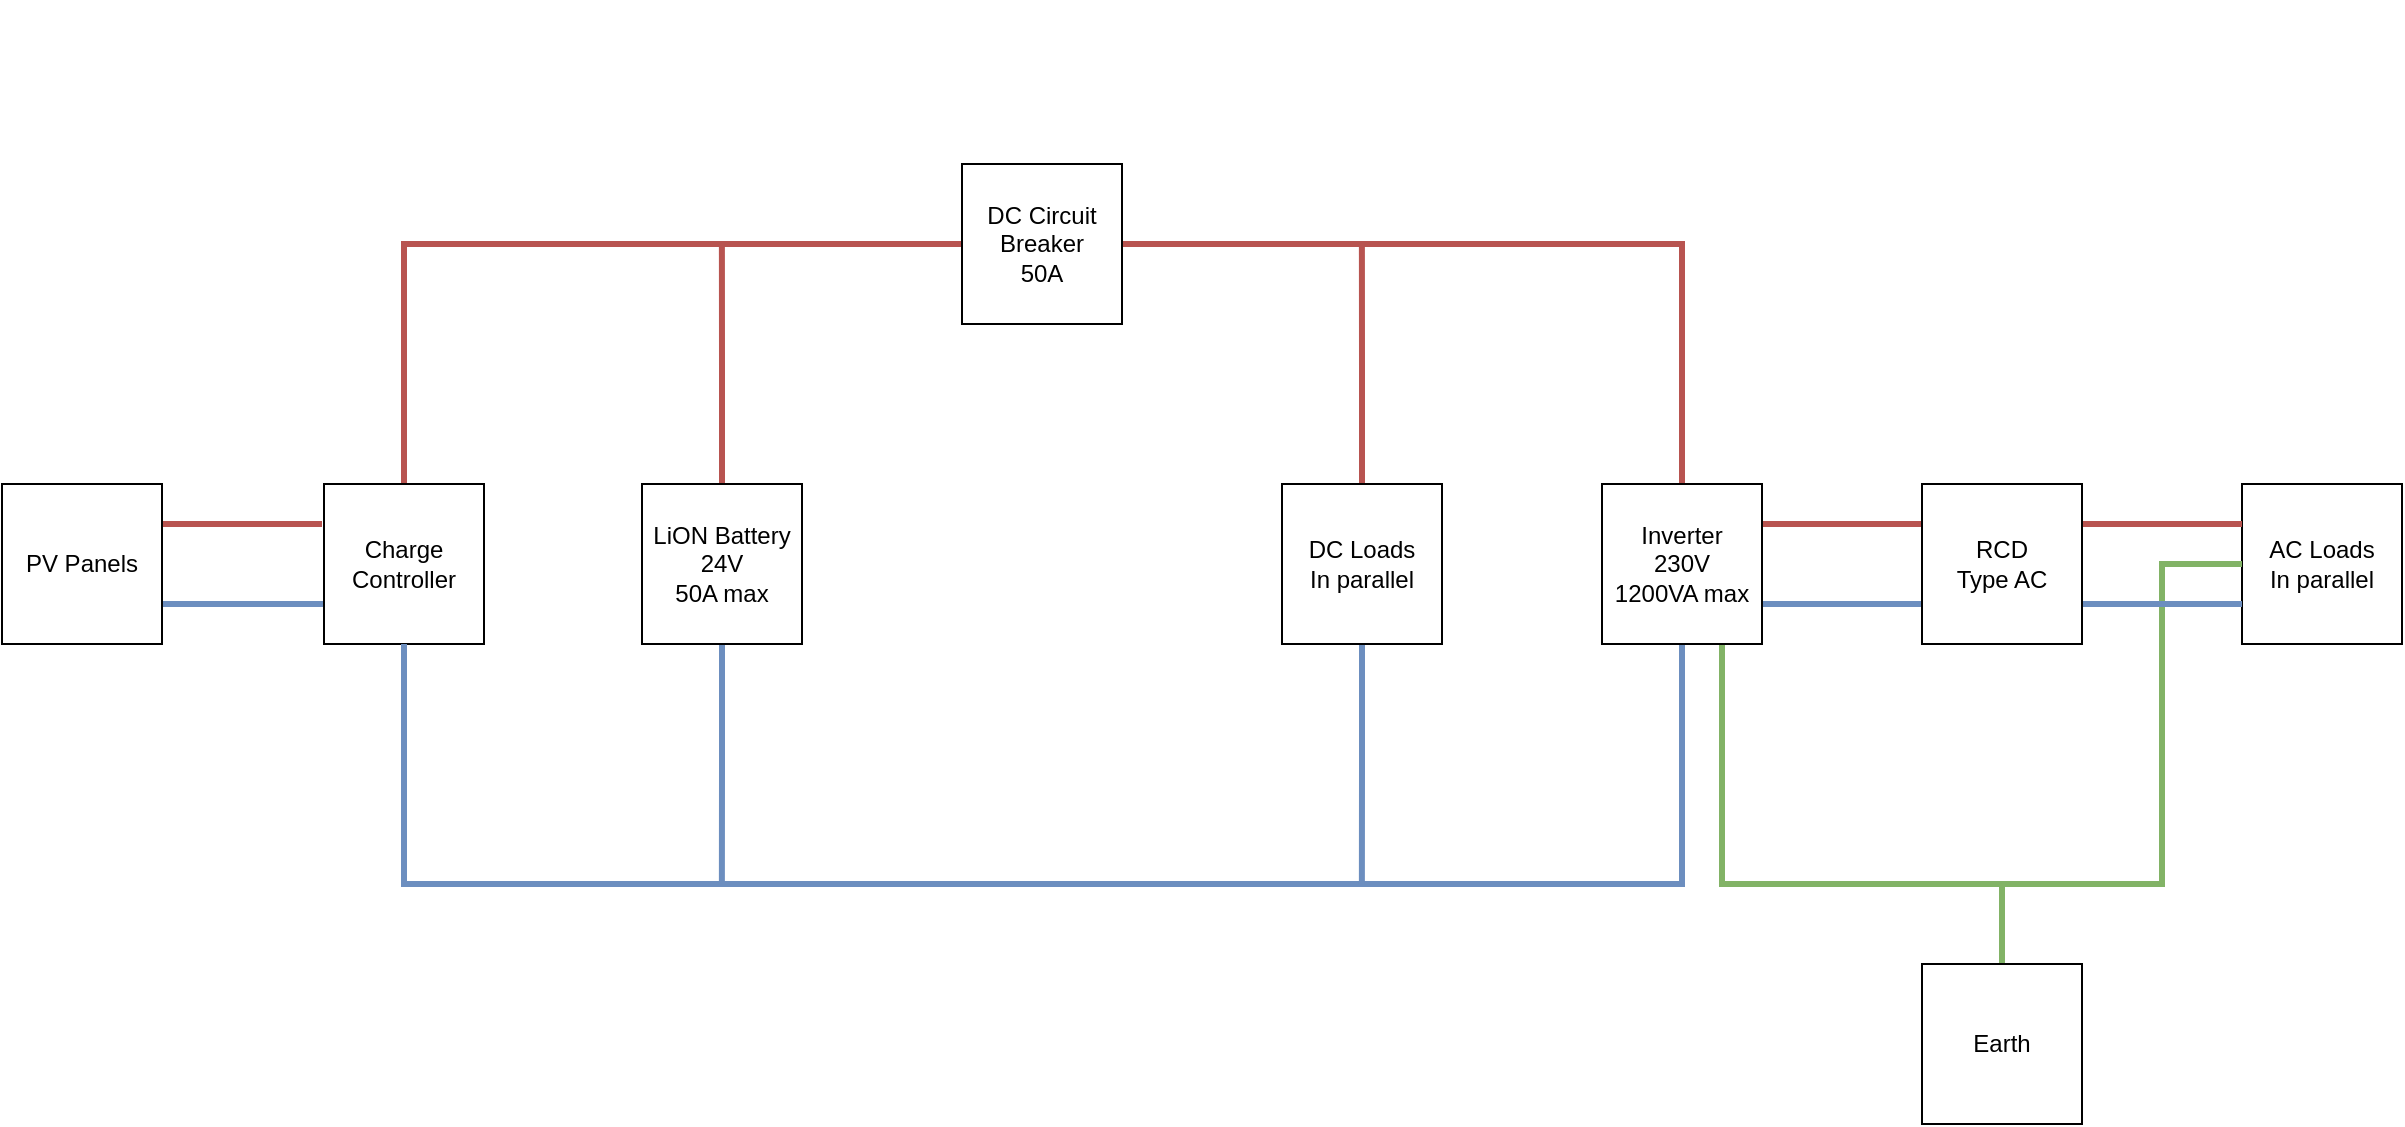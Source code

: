 <mxfile version="18.0.7" type="device"><diagram id="6BfrK1fkAyPQBsfpyjmi" name="Page-1"><mxGraphModel dx="3666" dy="2357" grid="1" gridSize="10" guides="1" tooltips="1" connect="1" arrows="1" fold="1" page="1" pageScale="1" pageWidth="827" pageHeight="1169" math="0" shadow="0"><root><mxCell id="0"/><mxCell id="1" parent="0"/><mxCell id="BrBDZ8fD_kLdMnPQVAhq-74" style="edgeStyle=orthogonalEdgeStyle;rounded=0;orthogonalLoop=1;jettySize=auto;html=1;exitX=1;exitY=0.25;exitDx=0;exitDy=0;endArrow=none;endFill=0;strokeWidth=3;fillColor=#f8cecc;strokeColor=#b85450;" edge="1" parent="1" source="BrBDZ8fD_kLdMnPQVAhq-67"><mxGeometry relative="1" as="geometry"><mxPoint x="1200" y="500" as="targetPoint"/></mxGeometry></mxCell><mxCell id="BrBDZ8fD_kLdMnPQVAhq-75" style="edgeStyle=orthogonalEdgeStyle;rounded=0;orthogonalLoop=1;jettySize=auto;html=1;exitX=1;exitY=0.75;exitDx=0;exitDy=0;entryX=0;entryY=0.75;entryDx=0;entryDy=0;endArrow=none;endFill=0;strokeWidth=3;fillColor=#dae8fc;strokeColor=#6c8ebf;" edge="1" parent="1" source="BrBDZ8fD_kLdMnPQVAhq-67" target="BrBDZ8fD_kLdMnPQVAhq-68"><mxGeometry relative="1" as="geometry"/></mxCell><mxCell id="BrBDZ8fD_kLdMnPQVAhq-67" value="PV Panels" style="whiteSpace=wrap;html=1;aspect=fixed;" vertex="1" parent="1"><mxGeometry x="1040" y="480" width="80" height="80" as="geometry"/></mxCell><mxCell id="BrBDZ8fD_kLdMnPQVAhq-100" style="edgeStyle=orthogonalEdgeStyle;rounded=0;orthogonalLoop=1;jettySize=auto;html=1;exitX=0.5;exitY=0;exitDx=0;exitDy=0;entryX=0;entryY=0.5;entryDx=0;entryDy=0;endArrow=none;endFill=0;strokeWidth=3;fillColor=#f8cecc;strokeColor=#b85450;" edge="1" parent="1" source="BrBDZ8fD_kLdMnPQVAhq-68" target="BrBDZ8fD_kLdMnPQVAhq-69"><mxGeometry relative="1" as="geometry"/></mxCell><mxCell id="BrBDZ8fD_kLdMnPQVAhq-68" value="Charge Controller" style="whiteSpace=wrap;html=1;aspect=fixed;" vertex="1" parent="1"><mxGeometry x="1201" y="480" width="80" height="80" as="geometry"/></mxCell><mxCell id="BrBDZ8fD_kLdMnPQVAhq-96" style="edgeStyle=orthogonalEdgeStyle;rounded=0;orthogonalLoop=1;jettySize=auto;html=1;exitX=1;exitY=0.5;exitDx=0;exitDy=0;endArrow=none;endFill=0;strokeWidth=3;entryX=0.5;entryY=0;entryDx=0;entryDy=0;fillColor=#f8cecc;strokeColor=#b85450;" edge="1" parent="1" source="BrBDZ8fD_kLdMnPQVAhq-69" target="BrBDZ8fD_kLdMnPQVAhq-71"><mxGeometry relative="1" as="geometry"><mxPoint x="1840" y="439.895" as="targetPoint"/></mxGeometry></mxCell><mxCell id="BrBDZ8fD_kLdMnPQVAhq-69" value="DC Circuit Breaker&lt;br&gt;50A" style="whiteSpace=wrap;html=1;aspect=fixed;" vertex="1" parent="1"><mxGeometry x="1520" y="320" width="80" height="80" as="geometry"/></mxCell><mxCell id="BrBDZ8fD_kLdMnPQVAhq-101" style="edgeStyle=orthogonalEdgeStyle;rounded=0;orthogonalLoop=1;jettySize=auto;html=1;exitX=0.5;exitY=0;exitDx=0;exitDy=0;endArrow=none;endFill=0;strokeWidth=3;fillColor=#f8cecc;strokeColor=#b85450;" edge="1" parent="1" source="BrBDZ8fD_kLdMnPQVAhq-70"><mxGeometry relative="1" as="geometry"><mxPoint x="1399.947" y="360" as="targetPoint"/></mxGeometry></mxCell><mxCell id="BrBDZ8fD_kLdMnPQVAhq-102" style="edgeStyle=orthogonalEdgeStyle;rounded=0;orthogonalLoop=1;jettySize=auto;html=1;exitX=0.5;exitY=1;exitDx=0;exitDy=0;endArrow=none;endFill=0;strokeWidth=3;fillColor=#dae8fc;strokeColor=#6c8ebf;" edge="1" parent="1" source="BrBDZ8fD_kLdMnPQVAhq-70"><mxGeometry relative="1" as="geometry"><mxPoint x="1399.947" y="680" as="targetPoint"/></mxGeometry></mxCell><mxCell id="BrBDZ8fD_kLdMnPQVAhq-70" value="LiON Battery&lt;br&gt;24V&lt;br&gt;50A max" style="whiteSpace=wrap;html=1;aspect=fixed;" vertex="1" parent="1"><mxGeometry x="1360" y="480" width="80" height="80" as="geometry"/></mxCell><mxCell id="BrBDZ8fD_kLdMnPQVAhq-85" style="edgeStyle=orthogonalEdgeStyle;rounded=0;orthogonalLoop=1;jettySize=auto;html=1;exitX=0.5;exitY=1;exitDx=0;exitDy=0;endArrow=none;endFill=0;strokeWidth=3;fillColor=#dae8fc;strokeColor=#6c8ebf;entryX=0.5;entryY=1;entryDx=0;entryDy=0;" edge="1" parent="1" source="BrBDZ8fD_kLdMnPQVAhq-71" target="BrBDZ8fD_kLdMnPQVAhq-68"><mxGeometry relative="1" as="geometry"><mxPoint x="1430" y="660" as="targetPoint"/><Array as="points"><mxPoint x="1880" y="680"/><mxPoint x="1241" y="680"/></Array></mxGeometry></mxCell><mxCell id="BrBDZ8fD_kLdMnPQVAhq-87" style="edgeStyle=orthogonalEdgeStyle;rounded=0;orthogonalLoop=1;jettySize=auto;html=1;exitX=0.5;exitY=0;exitDx=0;exitDy=0;endArrow=none;endFill=0;strokeWidth=3;fillColor=#d5e8d4;strokeColor=#82b366;startArrow=none;" edge="1" parent="1"><mxGeometry relative="1" as="geometry"><mxPoint x="1879.947" y="240" as="targetPoint"/><mxPoint x="1880" y="240" as="sourcePoint"/></mxGeometry></mxCell><mxCell id="BrBDZ8fD_kLdMnPQVAhq-107" style="edgeStyle=orthogonalEdgeStyle;rounded=0;orthogonalLoop=1;jettySize=auto;html=1;exitX=1;exitY=0.25;exitDx=0;exitDy=0;entryX=0;entryY=0.25;entryDx=0;entryDy=0;endArrow=none;endFill=0;strokeWidth=3;fillColor=#f8cecc;strokeColor=#b85450;" edge="1" parent="1" source="BrBDZ8fD_kLdMnPQVAhq-71" target="BrBDZ8fD_kLdMnPQVAhq-106"><mxGeometry relative="1" as="geometry"/></mxCell><mxCell id="BrBDZ8fD_kLdMnPQVAhq-108" style="edgeStyle=orthogonalEdgeStyle;rounded=0;orthogonalLoop=1;jettySize=auto;html=1;exitX=1;exitY=0.75;exitDx=0;exitDy=0;entryX=0;entryY=0.75;entryDx=0;entryDy=0;endArrow=none;endFill=0;strokeWidth=3;fillColor=#dae8fc;strokeColor=#6c8ebf;" edge="1" parent="1" source="BrBDZ8fD_kLdMnPQVAhq-71" target="BrBDZ8fD_kLdMnPQVAhq-106"><mxGeometry relative="1" as="geometry"/></mxCell><mxCell id="BrBDZ8fD_kLdMnPQVAhq-112" style="edgeStyle=orthogonalEdgeStyle;rounded=0;orthogonalLoop=1;jettySize=auto;html=1;exitX=0.75;exitY=1;exitDx=0;exitDy=0;endArrow=none;endFill=0;strokeWidth=3;fillColor=#d5e8d4;strokeColor=#82b366;" edge="1" parent="1" source="BrBDZ8fD_kLdMnPQVAhq-71"><mxGeometry relative="1" as="geometry"><mxPoint x="2040" y="710" as="targetPoint"/><Array as="points"><mxPoint x="1900" y="680"/><mxPoint x="2040" y="680"/></Array></mxGeometry></mxCell><mxCell id="BrBDZ8fD_kLdMnPQVAhq-71" value="Inverter&lt;br&gt;230V&lt;br&gt;1200VA max" style="whiteSpace=wrap;html=1;aspect=fixed;" vertex="1" parent="1"><mxGeometry x="1840" y="480" width="80" height="80" as="geometry"/></mxCell><mxCell id="BrBDZ8fD_kLdMnPQVAhq-104" style="edgeStyle=orthogonalEdgeStyle;rounded=0;orthogonalLoop=1;jettySize=auto;html=1;exitX=0.5;exitY=0;exitDx=0;exitDy=0;endArrow=none;endFill=0;strokeWidth=3;fillColor=#f8cecc;strokeColor=#b85450;" edge="1" parent="1" source="BrBDZ8fD_kLdMnPQVAhq-72"><mxGeometry relative="1" as="geometry"><mxPoint x="1719.947" y="360" as="targetPoint"/></mxGeometry></mxCell><mxCell id="BrBDZ8fD_kLdMnPQVAhq-105" style="edgeStyle=orthogonalEdgeStyle;rounded=0;orthogonalLoop=1;jettySize=auto;html=1;exitX=0.5;exitY=1;exitDx=0;exitDy=0;endArrow=none;endFill=0;strokeWidth=3;fillColor=#dae8fc;strokeColor=#6c8ebf;" edge="1" parent="1" source="BrBDZ8fD_kLdMnPQVAhq-72"><mxGeometry relative="1" as="geometry"><mxPoint x="1719.947" y="680" as="targetPoint"/></mxGeometry></mxCell><mxCell id="BrBDZ8fD_kLdMnPQVAhq-72" value="DC Loads&lt;br&gt;In parallel" style="whiteSpace=wrap;html=1;aspect=fixed;" vertex="1" parent="1"><mxGeometry x="1680" y="480" width="80" height="80" as="geometry"/></mxCell><mxCell id="BrBDZ8fD_kLdMnPQVAhq-73" value="AC Loads&lt;br&gt;In parallel" style="whiteSpace=wrap;html=1;aspect=fixed;" vertex="1" parent="1"><mxGeometry x="2160" y="480" width="80" height="80" as="geometry"/></mxCell><mxCell id="BrBDZ8fD_kLdMnPQVAhq-111" style="edgeStyle=orthogonalEdgeStyle;rounded=0;orthogonalLoop=1;jettySize=auto;html=1;exitX=0.5;exitY=0;exitDx=0;exitDy=0;entryX=0;entryY=0.5;entryDx=0;entryDy=0;endArrow=none;endFill=0;strokeWidth=3;fillColor=#d5e8d4;strokeColor=#82b366;" edge="1" parent="1" source="BrBDZ8fD_kLdMnPQVAhq-97" target="BrBDZ8fD_kLdMnPQVAhq-73"><mxGeometry relative="1" as="geometry"><Array as="points"><mxPoint x="2040" y="680"/><mxPoint x="2120" y="680"/><mxPoint x="2120" y="520"/></Array></mxGeometry></mxCell><mxCell id="BrBDZ8fD_kLdMnPQVAhq-97" value="Earth" style="whiteSpace=wrap;html=1;aspect=fixed;" vertex="1" parent="1"><mxGeometry x="2000" y="720" width="80" height="80" as="geometry"/></mxCell><mxCell id="BrBDZ8fD_kLdMnPQVAhq-109" style="edgeStyle=orthogonalEdgeStyle;rounded=0;orthogonalLoop=1;jettySize=auto;html=1;exitX=1;exitY=0.25;exitDx=0;exitDy=0;entryX=0;entryY=0.25;entryDx=0;entryDy=0;endArrow=none;endFill=0;strokeWidth=3;fillColor=#f8cecc;strokeColor=#b85450;" edge="1" parent="1" source="BrBDZ8fD_kLdMnPQVAhq-106" target="BrBDZ8fD_kLdMnPQVAhq-73"><mxGeometry relative="1" as="geometry"/></mxCell><mxCell id="BrBDZ8fD_kLdMnPQVAhq-110" style="edgeStyle=orthogonalEdgeStyle;rounded=0;orthogonalLoop=1;jettySize=auto;html=1;exitX=1;exitY=0.75;exitDx=0;exitDy=0;entryX=0;entryY=0.75;entryDx=0;entryDy=0;endArrow=none;endFill=0;strokeWidth=3;fillColor=#dae8fc;strokeColor=#6c8ebf;" edge="1" parent="1" source="BrBDZ8fD_kLdMnPQVAhq-106" target="BrBDZ8fD_kLdMnPQVAhq-73"><mxGeometry relative="1" as="geometry"/></mxCell><mxCell id="BrBDZ8fD_kLdMnPQVAhq-106" value="RCD&lt;br&gt;Type AC" style="whiteSpace=wrap;html=1;aspect=fixed;" vertex="1" parent="1"><mxGeometry x="2000" y="480" width="80" height="80" as="geometry"/></mxCell></root></mxGraphModel></diagram></mxfile>